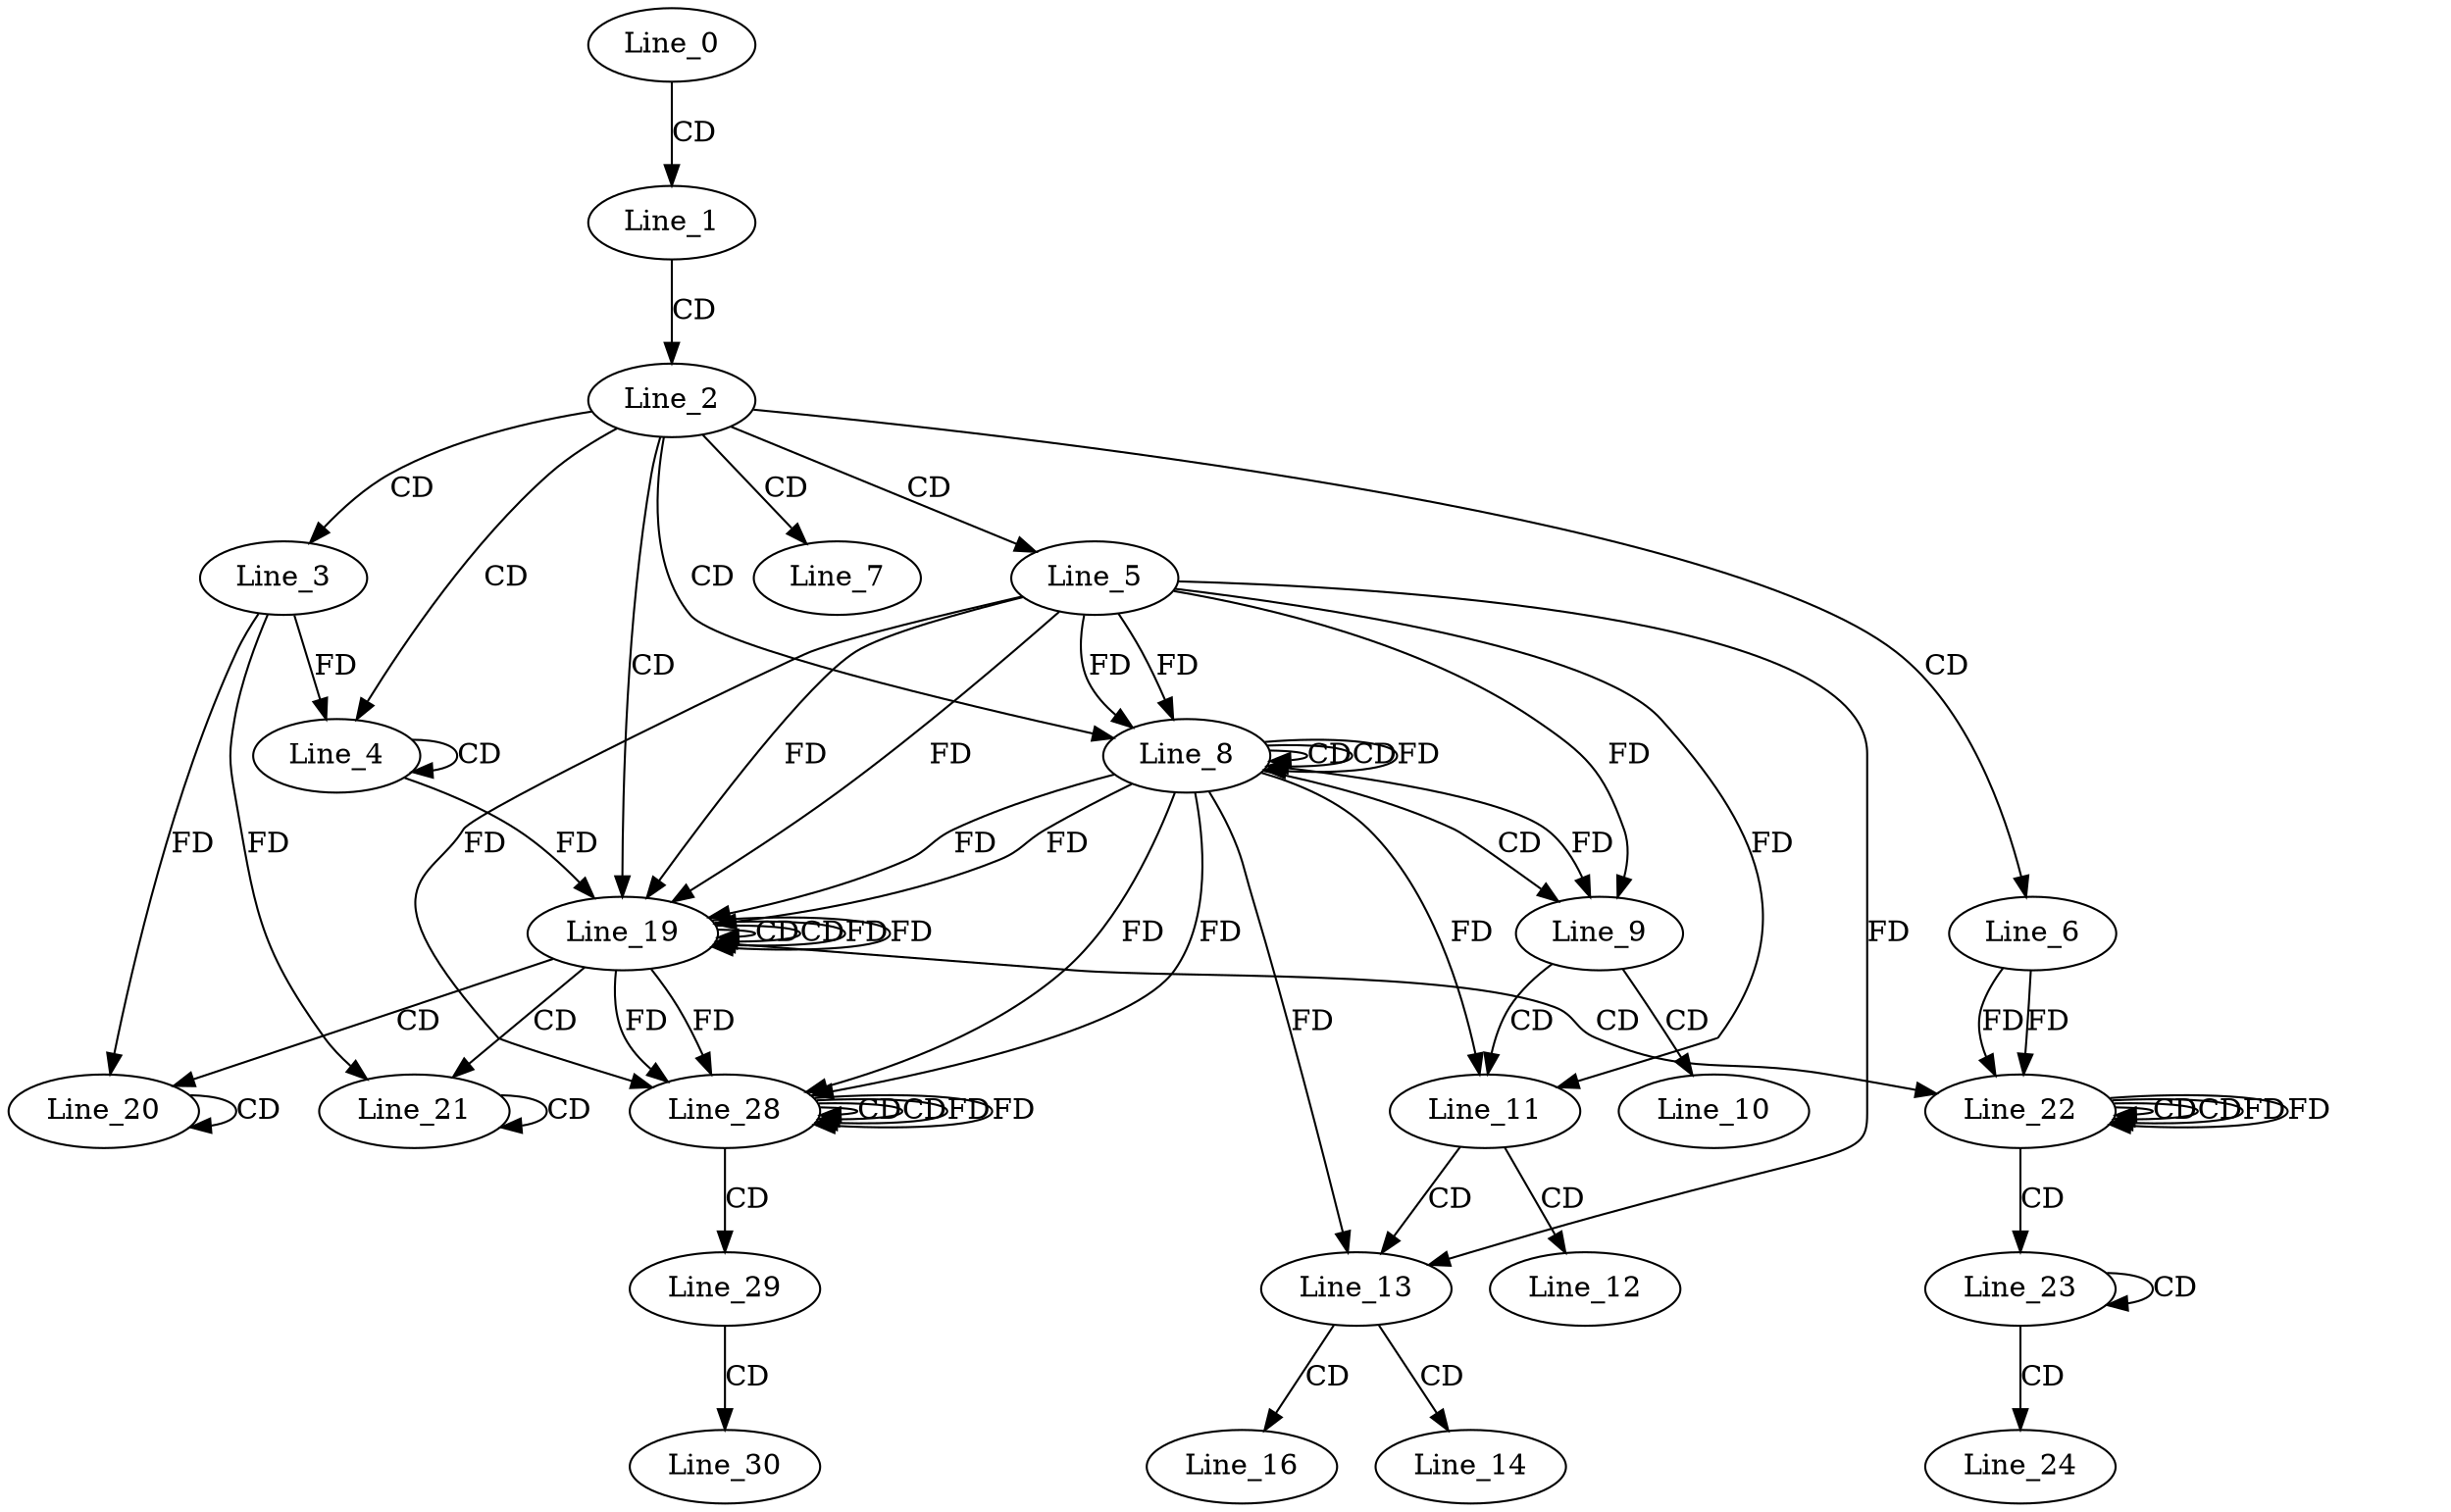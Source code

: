 digraph G {
  Line_0;
  Line_1;
  Line_2;
  Line_3;
  Line_4;
  Line_4;
  Line_5;
  Line_6;
  Line_7;
  Line_8;
  Line_8;
  Line_8;
  Line_9;
  Line_10;
  Line_11;
  Line_12;
  Line_13;
  Line_14;
  Line_16;
  Line_19;
  Line_19;
  Line_19;
  Line_20;
  Line_20;
  Line_21;
  Line_21;
  Line_22;
  Line_22;
  Line_22;
  Line_23;
  Line_23;
  Line_24;
  Line_28;
  Line_28;
  Line_28;
  Line_29;
  Line_30;
  Line_0 -> Line_1 [ label="CD" ];
  Line_1 -> Line_2 [ label="CD" ];
  Line_2 -> Line_3 [ label="CD" ];
  Line_2 -> Line_4 [ label="CD" ];
  Line_4 -> Line_4 [ label="CD" ];
  Line_3 -> Line_4 [ label="FD" ];
  Line_2 -> Line_5 [ label="CD" ];
  Line_2 -> Line_6 [ label="CD" ];
  Line_2 -> Line_7 [ label="CD" ];
  Line_2 -> Line_8 [ label="CD" ];
  Line_8 -> Line_8 [ label="CD" ];
  Line_5 -> Line_8 [ label="FD" ];
  Line_8 -> Line_8 [ label="CD" ];
  Line_8 -> Line_8 [ label="FD" ];
  Line_5 -> Line_8 [ label="FD" ];
  Line_8 -> Line_9 [ label="CD" ];
  Line_8 -> Line_9 [ label="FD" ];
  Line_5 -> Line_9 [ label="FD" ];
  Line_9 -> Line_10 [ label="CD" ];
  Line_9 -> Line_11 [ label="CD" ];
  Line_8 -> Line_11 [ label="FD" ];
  Line_5 -> Line_11 [ label="FD" ];
  Line_11 -> Line_12 [ label="CD" ];
  Line_11 -> Line_13 [ label="CD" ];
  Line_8 -> Line_13 [ label="FD" ];
  Line_5 -> Line_13 [ label="FD" ];
  Line_13 -> Line_14 [ label="CD" ];
  Line_13 -> Line_16 [ label="CD" ];
  Line_2 -> Line_19 [ label="CD" ];
  Line_19 -> Line_19 [ label="CD" ];
  Line_8 -> Line_19 [ label="FD" ];
  Line_5 -> Line_19 [ label="FD" ];
  Line_4 -> Line_19 [ label="FD" ];
  Line_19 -> Line_19 [ label="CD" ];
  Line_19 -> Line_19 [ label="FD" ];
  Line_8 -> Line_19 [ label="FD" ];
  Line_5 -> Line_19 [ label="FD" ];
  Line_19 -> Line_20 [ label="CD" ];
  Line_20 -> Line_20 [ label="CD" ];
  Line_3 -> Line_20 [ label="FD" ];
  Line_19 -> Line_21 [ label="CD" ];
  Line_21 -> Line_21 [ label="CD" ];
  Line_3 -> Line_21 [ label="FD" ];
  Line_19 -> Line_22 [ label="CD" ];
  Line_22 -> Line_22 [ label="CD" ];
  Line_6 -> Line_22 [ label="FD" ];
  Line_22 -> Line_22 [ label="CD" ];
  Line_22 -> Line_22 [ label="FD" ];
  Line_6 -> Line_22 [ label="FD" ];
  Line_22 -> Line_23 [ label="CD" ];
  Line_23 -> Line_23 [ label="CD" ];
  Line_23 -> Line_24 [ label="CD" ];
  Line_28 -> Line_28 [ label="CD" ];
  Line_19 -> Line_28 [ label="FD" ];
  Line_8 -> Line_28 [ label="FD" ];
  Line_28 -> Line_28 [ label="CD" ];
  Line_28 -> Line_28 [ label="FD" ];
  Line_19 -> Line_28 [ label="FD" ];
  Line_8 -> Line_28 [ label="FD" ];
  Line_5 -> Line_28 [ label="FD" ];
  Line_28 -> Line_29 [ label="CD" ];
  Line_29 -> Line_30 [ label="CD" ];
  Line_19 -> Line_19 [ label="FD" ];
  Line_22 -> Line_22 [ label="FD" ];
  Line_28 -> Line_28 [ label="FD" ];
}
